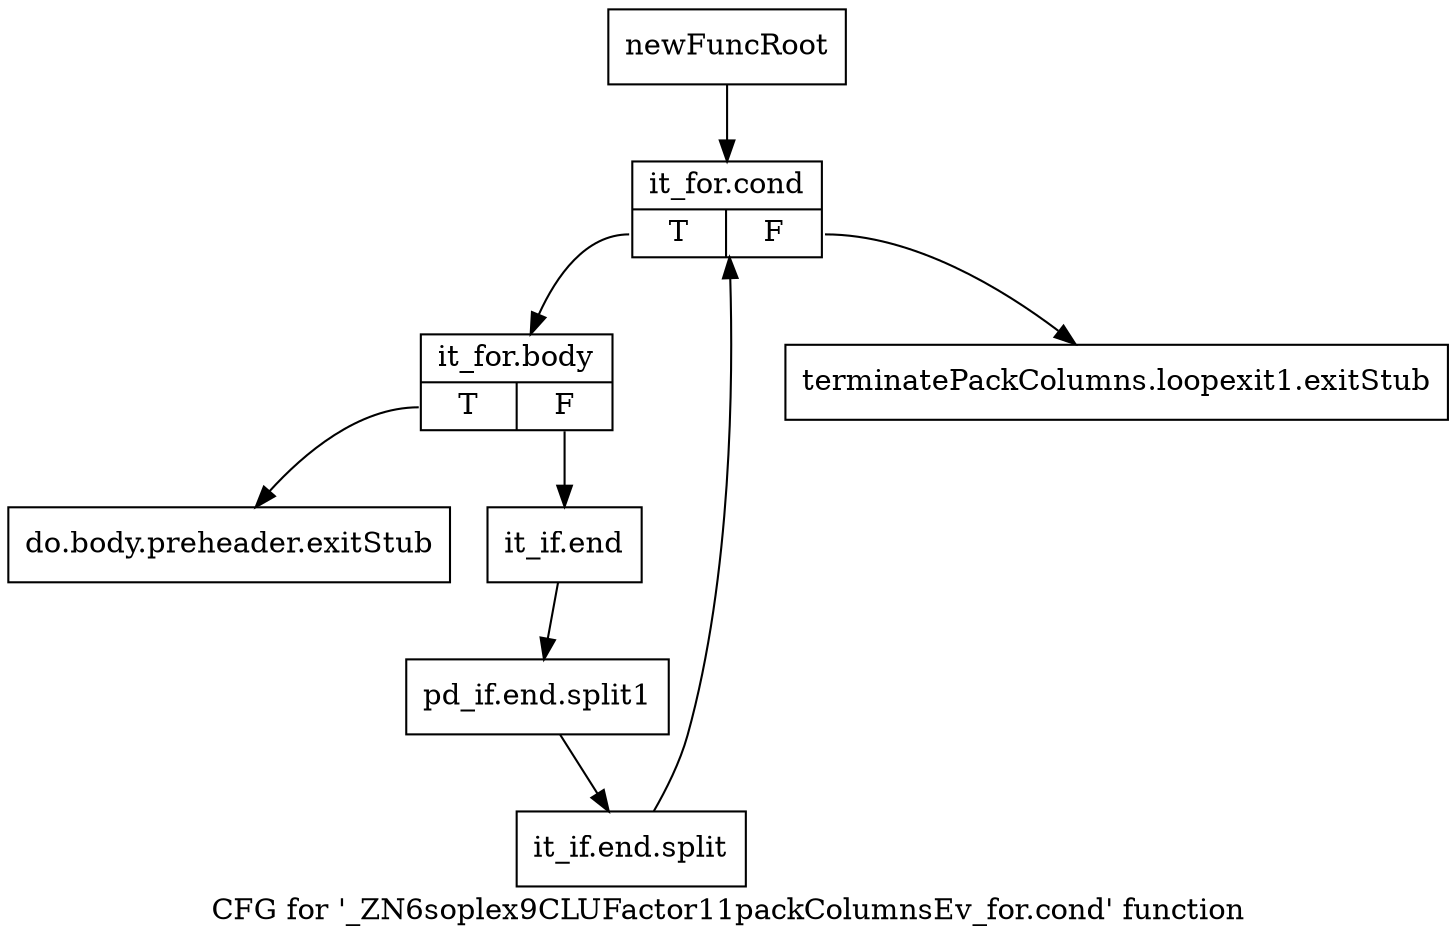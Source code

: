 digraph "CFG for '_ZN6soplex9CLUFactor11packColumnsEv_for.cond' function" {
	label="CFG for '_ZN6soplex9CLUFactor11packColumnsEv_for.cond' function";

	Node0x2bdcb30 [shape=record,label="{newFuncRoot}"];
	Node0x2bdcb30 -> Node0x2bdcc20;
	Node0x2bdcb80 [shape=record,label="{terminatePackColumns.loopexit1.exitStub}"];
	Node0x2bdcbd0 [shape=record,label="{do.body.preheader.exitStub}"];
	Node0x2bdcc20 [shape=record,label="{it_for.cond|{<s0>T|<s1>F}}"];
	Node0x2bdcc20:s0 -> Node0x2bdcc70;
	Node0x2bdcc20:s1 -> Node0x2bdcb80;
	Node0x2bdcc70 [shape=record,label="{it_for.body|{<s0>T|<s1>F}}"];
	Node0x2bdcc70:s0 -> Node0x2bdcbd0;
	Node0x2bdcc70:s1 -> Node0x2bdccc0;
	Node0x2bdccc0 [shape=record,label="{it_if.end}"];
	Node0x2bdccc0 -> Node0x33b66b0;
	Node0x33b66b0 [shape=record,label="{pd_if.end.split1}"];
	Node0x33b66b0 -> Node0x3439cf0;
	Node0x3439cf0 [shape=record,label="{it_if.end.split}"];
	Node0x3439cf0 -> Node0x2bdcc20;
}
